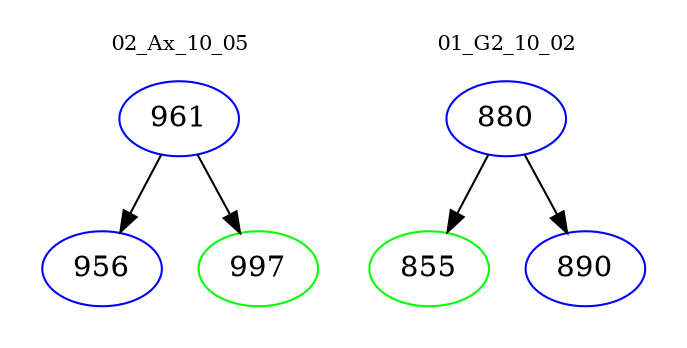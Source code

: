 digraph{
subgraph cluster_0 {
color = white
label = "02_Ax_10_05";
fontsize=10;
T0_961 [label="961", color="blue"]
T0_961 -> T0_956 [color="black"]
T0_956 [label="956", color="blue"]
T0_961 -> T0_997 [color="black"]
T0_997 [label="997", color="green"]
}
subgraph cluster_1 {
color = white
label = "01_G2_10_02";
fontsize=10;
T1_880 [label="880", color="blue"]
T1_880 -> T1_855 [color="black"]
T1_855 [label="855", color="green"]
T1_880 -> T1_890 [color="black"]
T1_890 [label="890", color="blue"]
}
}
